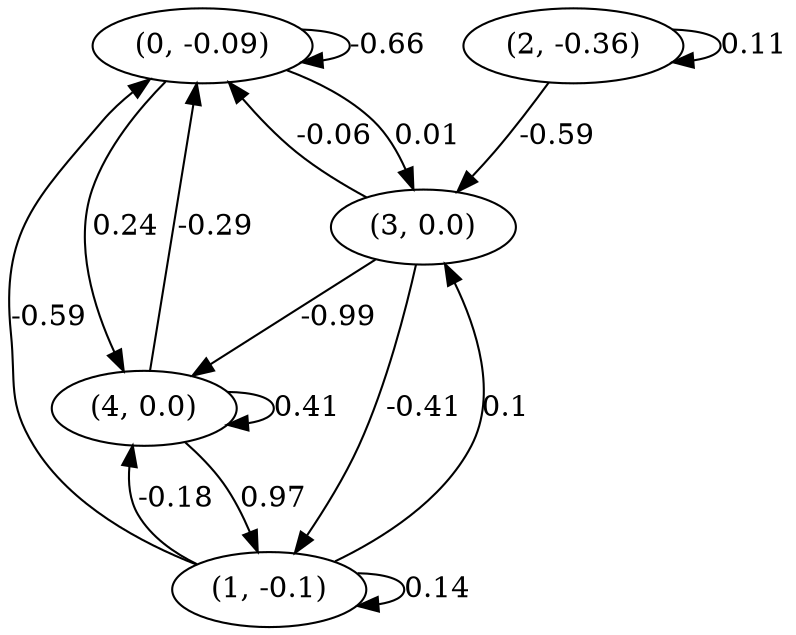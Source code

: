 digraph {
    0 [ label = "(0, -0.09)" ]
    1 [ label = "(1, -0.1)" ]
    2 [ label = "(2, -0.36)" ]
    3 [ label = "(3, 0.0)" ]
    4 [ label = "(4, 0.0)" ]
    0 -> 0 [ label = "-0.66" ]
    1 -> 1 [ label = "0.14" ]
    2 -> 2 [ label = "0.11" ]
    4 -> 4 [ label = "0.41" ]
    1 -> 0 [ label = "-0.59" ]
    3 -> 0 [ label = "-0.06" ]
    4 -> 0 [ label = "-0.29" ]
    3 -> 1 [ label = "-0.41" ]
    4 -> 1 [ label = "0.97" ]
    0 -> 3 [ label = "0.01" ]
    1 -> 3 [ label = "0.1" ]
    2 -> 3 [ label = "-0.59" ]
    0 -> 4 [ label = "0.24" ]
    1 -> 4 [ label = "-0.18" ]
    3 -> 4 [ label = "-0.99" ]
}

